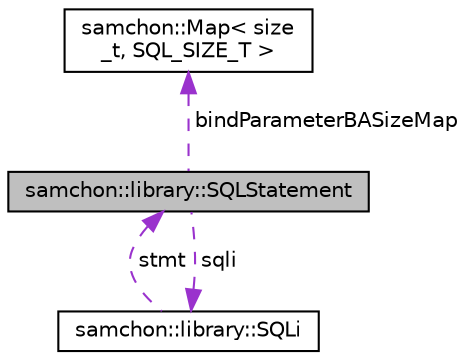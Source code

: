 digraph "samchon::library::SQLStatement"
{
  edge [fontname="Helvetica",fontsize="10",labelfontname="Helvetica",labelfontsize="10"];
  node [fontname="Helvetica",fontsize="10",shape=record];
  Node1 [label="samchon::library::SQLStatement",height=0.2,width=0.4,color="black", fillcolor="grey75", style="filled", fontcolor="black"];
  Node2 -> Node1 [dir="back",color="darkorchid3",fontsize="10",style="dashed",label=" bindParameterBASizeMap" ,fontname="Helvetica"];
  Node2 [label="samchon::Map\< size\l_t, SQL_SIZE_T \>",height=0.2,width=0.4,color="black", fillcolor="white", style="filled",URL="$d1/d4e/classsamchon_1_1Map.html"];
  Node3 -> Node1 [dir="back",color="darkorchid3",fontsize="10",style="dashed",label=" sqli" ,fontname="Helvetica"];
  Node3 [label="samchon::library::SQLi",height=0.2,width=0.4,color="black", fillcolor="white", style="filled",URL="$d9/d2f/classsamchon_1_1library_1_1SQLi.html",tooltip="A SQL interface; DBMS connector. "];
  Node1 -> Node3 [dir="back",color="darkorchid3",fontsize="10",style="dashed",label=" stmt" ,fontname="Helvetica"];
}
